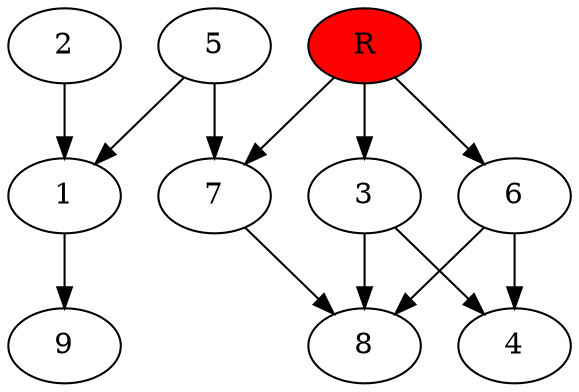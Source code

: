 digraph prb20052 {
	1
	2
	3
	4
	5
	6
	7
	8
	R [fillcolor="#ff0000" style=filled]
	1 -> 9
	2 -> 1
	3 -> 4
	3 -> 8
	5 -> 1
	5 -> 7
	6 -> 4
	6 -> 8
	7 -> 8
	R -> 3
	R -> 6
	R -> 7
}
